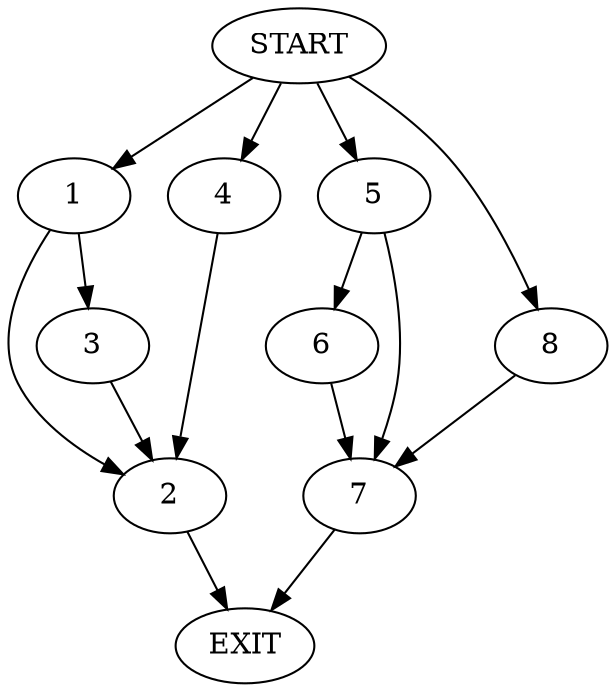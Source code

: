 digraph {
0 [label="START"]
9 [label="EXIT"]
0 -> 1
1 -> 2
1 -> 3
3 -> 2
2 -> 9
0 -> 4
4 -> 2
0 -> 5
5 -> 6
5 -> 7
6 -> 7
7 -> 9
0 -> 8
8 -> 7
}

